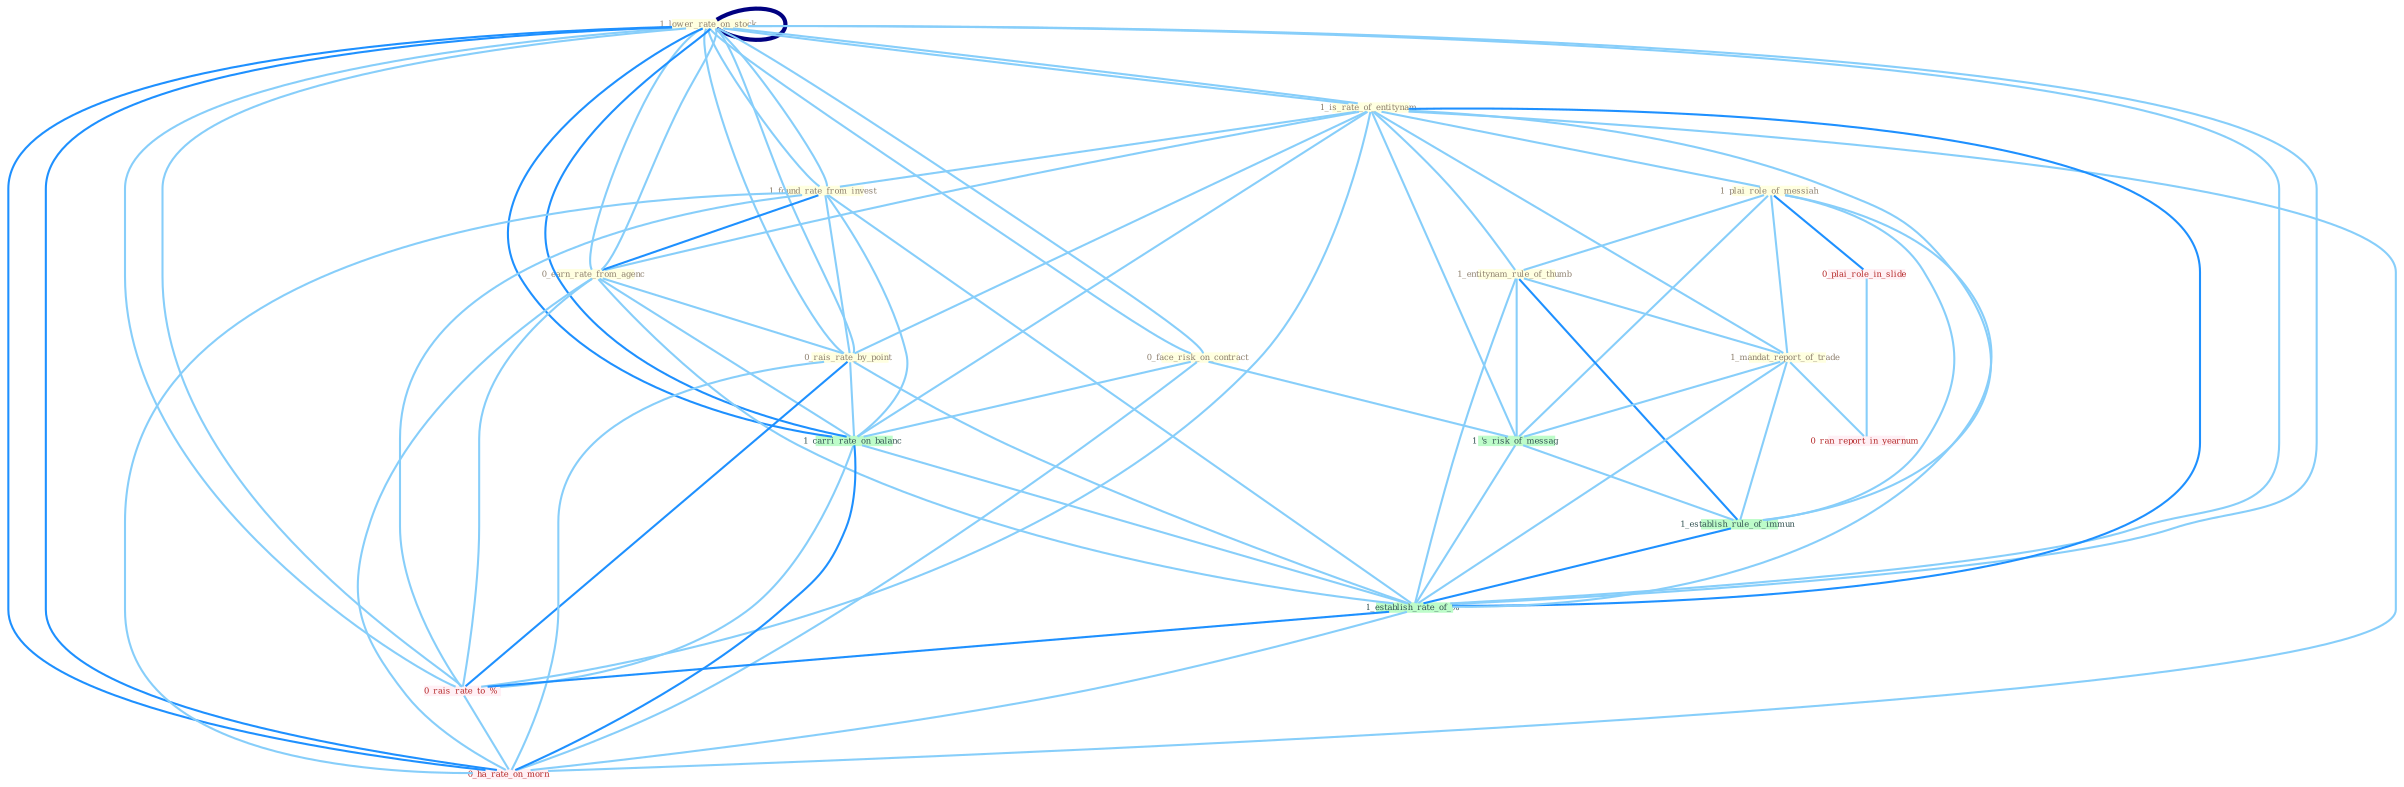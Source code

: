 Graph G{ 
    node
    [shape=polygon,style=filled,width=.5,height=.06,color="#BDFCC9",fixedsize=true,fontsize=4,
    fontcolor="#2f4f4f"];
    {node
    [color="#ffffe0", fontcolor="#8b7d6b"] "1_lower_rate_on_stock " "0_face_risk_on_contract " "1_is_rate_of_entitynam " "1_found_rate_from_invest " "0_earn_rate_from_agenc " "1_plai_role_of_messiah " "1_lower_rate_on_stock " "1_entitynam_rule_of_thumb " "1_mandat_report_of_trade " "0_rais_rate_by_point "}
{node [color="#fff0f5", fontcolor="#b22222"] "0_plai_role_in_slide " "0_ran_report_in_yearnum " "0_rais_rate_to_% " "0_ha_rate_on_morn "}
edge [color="#B0E2FF"];

	"1_lower_rate_on_stock " -- "0_face_risk_on_contract " [w="1", color="#87cefa" ];
	"1_lower_rate_on_stock " -- "1_is_rate_of_entitynam " [w="1", color="#87cefa" ];
	"1_lower_rate_on_stock " -- "1_found_rate_from_invest " [w="1", color="#87cefa" ];
	"1_lower_rate_on_stock " -- "0_earn_rate_from_agenc " [w="1", color="#87cefa" ];
	"1_lower_rate_on_stock " -- "1_lower_rate_on_stock " [w="4", style=bold, color="#000080", len=0.4];
	"1_lower_rate_on_stock " -- "0_rais_rate_by_point " [w="1", color="#87cefa" ];
	"1_lower_rate_on_stock " -- "1_carri_rate_on_balanc " [w="2", color="#1e90ff" , len=0.8];
	"1_lower_rate_on_stock " -- "1_establish_rate_of_% " [w="1", color="#87cefa" ];
	"1_lower_rate_on_stock " -- "0_rais_rate_to_% " [w="1", color="#87cefa" ];
	"1_lower_rate_on_stock " -- "0_ha_rate_on_morn " [w="2", color="#1e90ff" , len=0.8];
	"0_face_risk_on_contract " -- "1_lower_rate_on_stock " [w="1", color="#87cefa" ];
	"0_face_risk_on_contract " -- "1_carri_rate_on_balanc " [w="1", color="#87cefa" ];
	"0_face_risk_on_contract " -- "1_'s_risk_of_messag " [w="1", color="#87cefa" ];
	"0_face_risk_on_contract " -- "0_ha_rate_on_morn " [w="1", color="#87cefa" ];
	"1_is_rate_of_entitynam " -- "1_found_rate_from_invest " [w="1", color="#87cefa" ];
	"1_is_rate_of_entitynam " -- "0_earn_rate_from_agenc " [w="1", color="#87cefa" ];
	"1_is_rate_of_entitynam " -- "1_plai_role_of_messiah " [w="1", color="#87cefa" ];
	"1_is_rate_of_entitynam " -- "1_lower_rate_on_stock " [w="1", color="#87cefa" ];
	"1_is_rate_of_entitynam " -- "1_entitynam_rule_of_thumb " [w="1", color="#87cefa" ];
	"1_is_rate_of_entitynam " -- "1_mandat_report_of_trade " [w="1", color="#87cefa" ];
	"1_is_rate_of_entitynam " -- "0_rais_rate_by_point " [w="1", color="#87cefa" ];
	"1_is_rate_of_entitynam " -- "1_carri_rate_on_balanc " [w="1", color="#87cefa" ];
	"1_is_rate_of_entitynam " -- "1_'s_risk_of_messag " [w="1", color="#87cefa" ];
	"1_is_rate_of_entitynam " -- "1_establish_rule_of_immun " [w="1", color="#87cefa" ];
	"1_is_rate_of_entitynam " -- "1_establish_rate_of_% " [w="2", color="#1e90ff" , len=0.8];
	"1_is_rate_of_entitynam " -- "0_rais_rate_to_% " [w="1", color="#87cefa" ];
	"1_is_rate_of_entitynam " -- "0_ha_rate_on_morn " [w="1", color="#87cefa" ];
	"1_found_rate_from_invest " -- "0_earn_rate_from_agenc " [w="2", color="#1e90ff" , len=0.8];
	"1_found_rate_from_invest " -- "1_lower_rate_on_stock " [w="1", color="#87cefa" ];
	"1_found_rate_from_invest " -- "0_rais_rate_by_point " [w="1", color="#87cefa" ];
	"1_found_rate_from_invest " -- "1_carri_rate_on_balanc " [w="1", color="#87cefa" ];
	"1_found_rate_from_invest " -- "1_establish_rate_of_% " [w="1", color="#87cefa" ];
	"1_found_rate_from_invest " -- "0_rais_rate_to_% " [w="1", color="#87cefa" ];
	"1_found_rate_from_invest " -- "0_ha_rate_on_morn " [w="1", color="#87cefa" ];
	"0_earn_rate_from_agenc " -- "1_lower_rate_on_stock " [w="1", color="#87cefa" ];
	"0_earn_rate_from_agenc " -- "0_rais_rate_by_point " [w="1", color="#87cefa" ];
	"0_earn_rate_from_agenc " -- "1_carri_rate_on_balanc " [w="1", color="#87cefa" ];
	"0_earn_rate_from_agenc " -- "1_establish_rate_of_% " [w="1", color="#87cefa" ];
	"0_earn_rate_from_agenc " -- "0_rais_rate_to_% " [w="1", color="#87cefa" ];
	"0_earn_rate_from_agenc " -- "0_ha_rate_on_morn " [w="1", color="#87cefa" ];
	"1_plai_role_of_messiah " -- "1_entitynam_rule_of_thumb " [w="1", color="#87cefa" ];
	"1_plai_role_of_messiah " -- "1_mandat_report_of_trade " [w="1", color="#87cefa" ];
	"1_plai_role_of_messiah " -- "0_plai_role_in_slide " [w="2", color="#1e90ff" , len=0.8];
	"1_plai_role_of_messiah " -- "1_'s_risk_of_messag " [w="1", color="#87cefa" ];
	"1_plai_role_of_messiah " -- "1_establish_rule_of_immun " [w="1", color="#87cefa" ];
	"1_plai_role_of_messiah " -- "1_establish_rate_of_% " [w="1", color="#87cefa" ];
	"1_lower_rate_on_stock " -- "0_rais_rate_by_point " [w="1", color="#87cefa" ];
	"1_lower_rate_on_stock " -- "1_carri_rate_on_balanc " [w="2", color="#1e90ff" , len=0.8];
	"1_lower_rate_on_stock " -- "1_establish_rate_of_% " [w="1", color="#87cefa" ];
	"1_lower_rate_on_stock " -- "0_rais_rate_to_% " [w="1", color="#87cefa" ];
	"1_lower_rate_on_stock " -- "0_ha_rate_on_morn " [w="2", color="#1e90ff" , len=0.8];
	"1_entitynam_rule_of_thumb " -- "1_mandat_report_of_trade " [w="1", color="#87cefa" ];
	"1_entitynam_rule_of_thumb " -- "1_'s_risk_of_messag " [w="1", color="#87cefa" ];
	"1_entitynam_rule_of_thumb " -- "1_establish_rule_of_immun " [w="2", color="#1e90ff" , len=0.8];
	"1_entitynam_rule_of_thumb " -- "1_establish_rate_of_% " [w="1", color="#87cefa" ];
	"1_mandat_report_of_trade " -- "1_'s_risk_of_messag " [w="1", color="#87cefa" ];
	"1_mandat_report_of_trade " -- "0_ran_report_in_yearnum " [w="1", color="#87cefa" ];
	"1_mandat_report_of_trade " -- "1_establish_rule_of_immun " [w="1", color="#87cefa" ];
	"1_mandat_report_of_trade " -- "1_establish_rate_of_% " [w="1", color="#87cefa" ];
	"0_rais_rate_by_point " -- "1_carri_rate_on_balanc " [w="1", color="#87cefa" ];
	"0_rais_rate_by_point " -- "1_establish_rate_of_% " [w="1", color="#87cefa" ];
	"0_rais_rate_by_point " -- "0_rais_rate_to_% " [w="2", color="#1e90ff" , len=0.8];
	"0_rais_rate_by_point " -- "0_ha_rate_on_morn " [w="1", color="#87cefa" ];
	"0_plai_role_in_slide " -- "0_ran_report_in_yearnum " [w="1", color="#87cefa" ];
	"1_carri_rate_on_balanc " -- "1_establish_rate_of_% " [w="1", color="#87cefa" ];
	"1_carri_rate_on_balanc " -- "0_rais_rate_to_% " [w="1", color="#87cefa" ];
	"1_carri_rate_on_balanc " -- "0_ha_rate_on_morn " [w="2", color="#1e90ff" , len=0.8];
	"1_'s_risk_of_messag " -- "1_establish_rule_of_immun " [w="1", color="#87cefa" ];
	"1_'s_risk_of_messag " -- "1_establish_rate_of_% " [w="1", color="#87cefa" ];
	"1_establish_rule_of_immun " -- "1_establish_rate_of_% " [w="2", color="#1e90ff" , len=0.8];
	"1_establish_rate_of_% " -- "0_rais_rate_to_% " [w="2", color="#1e90ff" , len=0.8];
	"1_establish_rate_of_% " -- "0_ha_rate_on_morn " [w="1", color="#87cefa" ];
	"0_rais_rate_to_% " -- "0_ha_rate_on_morn " [w="1", color="#87cefa" ];
}
